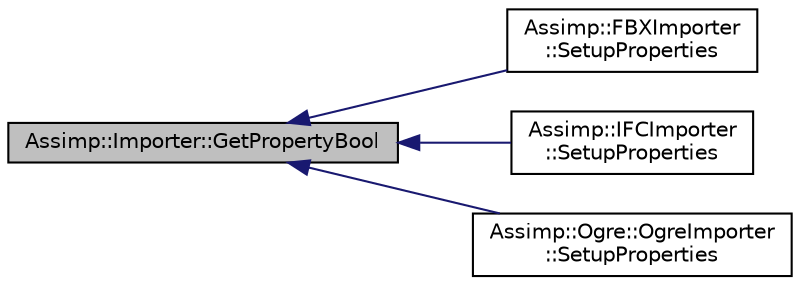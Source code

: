 digraph "Assimp::Importer::GetPropertyBool"
{
  edge [fontname="Helvetica",fontsize="10",labelfontname="Helvetica",labelfontsize="10"];
  node [fontname="Helvetica",fontsize="10",shape=record];
  rankdir="LR";
  Node1 [label="Assimp::Importer::GetPropertyBool",height=0.2,width=0.4,color="black", fillcolor="grey75", style="filled", fontcolor="black"];
  Node1 -> Node2 [dir="back",color="midnightblue",fontsize="10",style="solid",fontname="Helvetica"];
  Node2 [label="Assimp::FBXImporter\l::SetupProperties",height=0.2,width=0.4,color="black", fillcolor="white", style="filled",URL="$class_assimp_1_1_f_b_x_importer.html#aa0b027a6c4fe87c01dc43cacd2f17116"];
  Node1 -> Node3 [dir="back",color="midnightblue",fontsize="10",style="solid",fontname="Helvetica"];
  Node3 [label="Assimp::IFCImporter\l::SetupProperties",height=0.2,width=0.4,color="black", fillcolor="white", style="filled",URL="$class_assimp_1_1_i_f_c_importer.html#ad1e3ea4947b7f534975b060bf66aad33"];
  Node1 -> Node4 [dir="back",color="midnightblue",fontsize="10",style="solid",fontname="Helvetica"];
  Node4 [label="Assimp::Ogre::OgreImporter\l::SetupProperties",height=0.2,width=0.4,color="black", fillcolor="white", style="filled",URL="$class_assimp_1_1_ogre_1_1_ogre_importer.html#a766a089f91a75d1c32fcdf2f21e0d464",tooltip="BaseImporter override. "];
}
